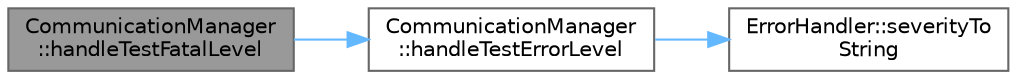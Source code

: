 digraph "CommunicationManager::handleTestFatalLevel"
{
 // LATEX_PDF_SIZE
  bgcolor="transparent";
  edge [fontname=Helvetica,fontsize=10,labelfontname=Helvetica,labelfontsize=10];
  node [fontname=Helvetica,fontsize=10,shape=box,height=0.2,width=0.4];
  rankdir="LR";
  Node1 [id="Node000001",label="CommunicationManager\l::handleTestFatalLevel",height=0.2,width=0.4,color="gray40", fillcolor="grey60", style="filled", fontcolor="black",tooltip=" "];
  Node1 -> Node2 [id="edge1_Node000001_Node000002",color="steelblue1",style="solid",tooltip=" "];
  Node2 [id="Node000002",label="CommunicationManager\l::handleTestErrorLevel",height=0.2,width=0.4,color="grey40", fillcolor="white", style="filled",URL="$class_communication_manager.html#af94e9702ed5b64fdb29b1b26dd37634a",tooltip=" "];
  Node2 -> Node3 [id="edge2_Node000002_Node000003",color="steelblue1",style="solid",tooltip=" "];
  Node3 [id="Node000003",label="ErrorHandler::severityTo\lString",height=0.2,width=0.4,color="grey40", fillcolor="white", style="filled",URL="$class_error_handler.html#a28e4c666c764f31533832edde5d8e014",tooltip="Convert severity level to string."];
}
